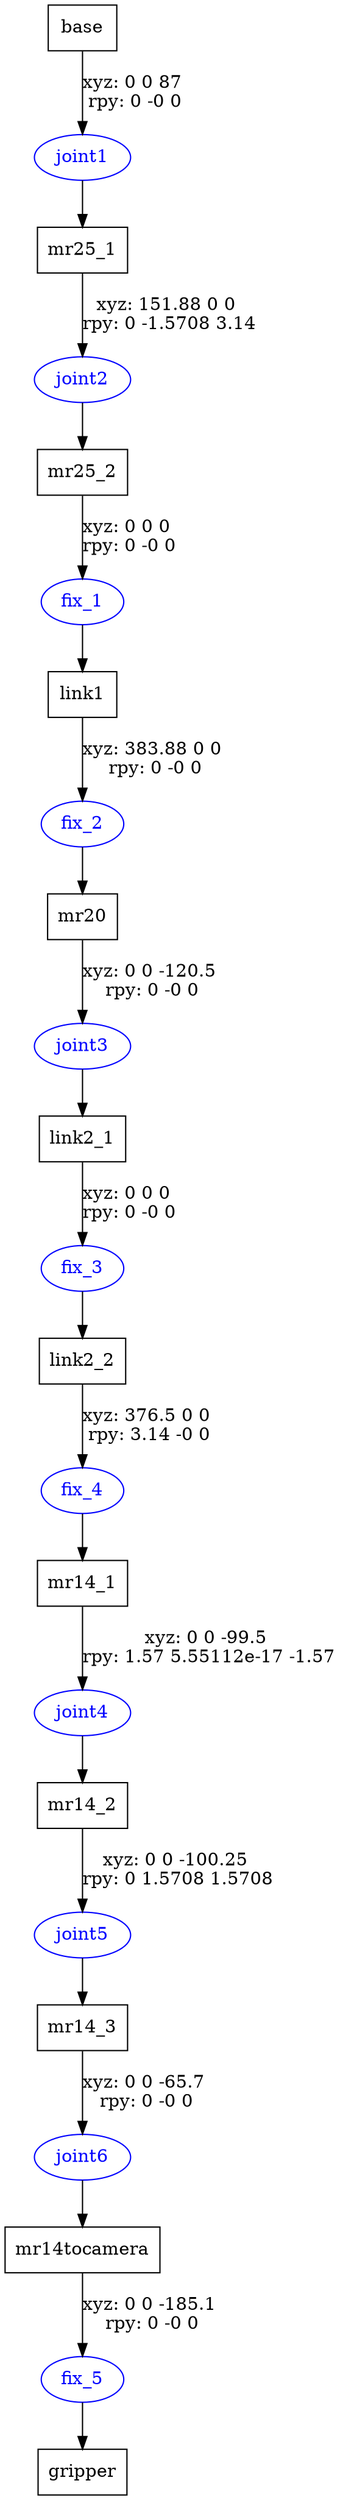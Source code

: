 digraph G {
node [shape=box];
"base" [label="base"];
"mr25_1" [label="mr25_1"];
"mr25_2" [label="mr25_2"];
"link1" [label="link1"];
"mr20" [label="mr20"];
"link2_1" [label="link2_1"];
"link2_2" [label="link2_2"];
"mr14_1" [label="mr14_1"];
"mr14_2" [label="mr14_2"];
"mr14_3" [label="mr14_3"];
"mr14tocamera" [label="mr14tocamera"];
"gripper" [label="gripper"];
node [shape=ellipse, color=blue, fontcolor=blue];
"base" -> "joint1" [label="xyz: 0 0 87 \nrpy: 0 -0 0"]
"joint1" -> "mr25_1"
"mr25_1" -> "joint2" [label="xyz: 151.88 0 0 \nrpy: 0 -1.5708 3.14"]
"joint2" -> "mr25_2"
"mr25_2" -> "fix_1" [label="xyz: 0 0 0 \nrpy: 0 -0 0"]
"fix_1" -> "link1"
"link1" -> "fix_2" [label="xyz: 383.88 0 0 \nrpy: 0 -0 0"]
"fix_2" -> "mr20"
"mr20" -> "joint3" [label="xyz: 0 0 -120.5 \nrpy: 0 -0 0"]
"joint3" -> "link2_1"
"link2_1" -> "fix_3" [label="xyz: 0 0 0 \nrpy: 0 -0 0"]
"fix_3" -> "link2_2"
"link2_2" -> "fix_4" [label="xyz: 376.5 0 0 \nrpy: 3.14 -0 0"]
"fix_4" -> "mr14_1"
"mr14_1" -> "joint4" [label="xyz: 0 0 -99.5 \nrpy: 1.57 5.55112e-17 -1.57"]
"joint4" -> "mr14_2"
"mr14_2" -> "joint5" [label="xyz: 0 0 -100.25 \nrpy: 0 1.5708 1.5708"]
"joint5" -> "mr14_3"
"mr14_3" -> "joint6" [label="xyz: 0 0 -65.7 \nrpy: 0 -0 0"]
"joint6" -> "mr14tocamera"
"mr14tocamera" -> "fix_5" [label="xyz: 0 0 -185.1 \nrpy: 0 -0 0"]
"fix_5" -> "gripper"
}
